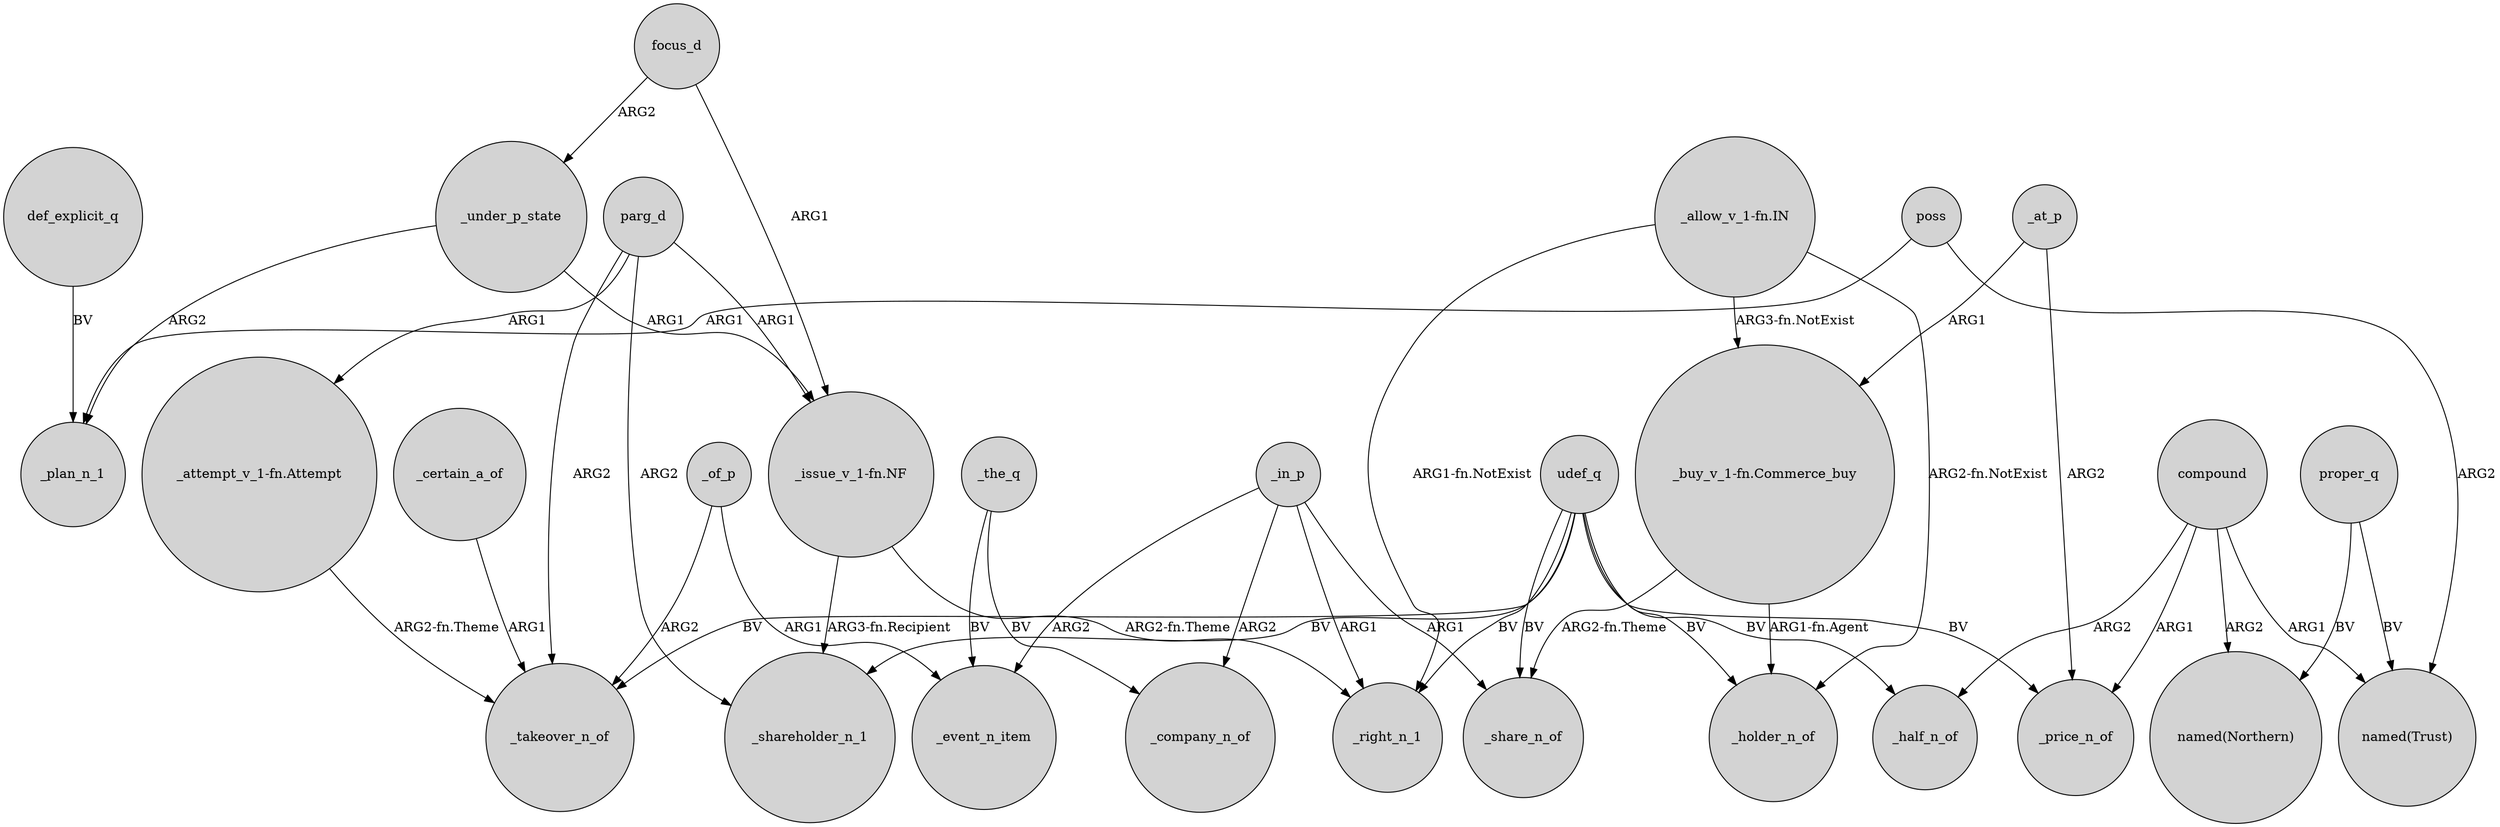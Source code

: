 digraph {
	node [shape=circle style=filled]
	poss -> _plan_n_1 [label=ARG1]
	udef_q -> _price_n_of [label=BV]
	_under_p_state -> _plan_n_1 [label=ARG2]
	"_attempt_v_1-fn.Attempt" -> _takeover_n_of [label="ARG2-fn.Theme"]
	udef_q -> _takeover_n_of [label=BV]
	parg_d -> _shareholder_n_1 [label=ARG2]
	_at_p -> "_buy_v_1-fn.Commerce_buy" [label=ARG1]
	"_issue_v_1-fn.NF" -> _right_n_1 [label="ARG2-fn.Theme"]
	_in_p -> _event_n_item [label=ARG2]
	def_explicit_q -> _plan_n_1 [label=BV]
	"_buy_v_1-fn.Commerce_buy" -> _share_n_of [label="ARG2-fn.Theme"]
	compound -> "named(Trust)" [label=ARG1]
	_under_p_state -> "_issue_v_1-fn.NF" [label=ARG1]
	parg_d -> "_attempt_v_1-fn.Attempt" [label=ARG1]
	udef_q -> _half_n_of [label=BV]
	udef_q -> _shareholder_n_1 [label=BV]
	_in_p -> _right_n_1 [label=ARG1]
	_certain_a_of -> _takeover_n_of [label=ARG1]
	_the_q -> _company_n_of [label=BV]
	_of_p -> _event_n_item [label=ARG1]
	_in_p -> _company_n_of [label=ARG2]
	parg_d -> "_issue_v_1-fn.NF" [label=ARG1]
	proper_q -> "named(Trust)" [label=BV]
	udef_q -> _right_n_1 [label=BV]
	"_buy_v_1-fn.Commerce_buy" -> _holder_n_of [label="ARG1-fn.Agent"]
	compound -> "named(Northern)" [label=ARG2]
	udef_q -> _holder_n_of [label=BV]
	parg_d -> _takeover_n_of [label=ARG2]
	udef_q -> _share_n_of [label=BV]
	_of_p -> _takeover_n_of [label=ARG2]
	_in_p -> _share_n_of [label=ARG1]
	"_allow_v_1-fn.IN" -> "_buy_v_1-fn.Commerce_buy" [label="ARG3-fn.NotExist"]
	"_issue_v_1-fn.NF" -> _shareholder_n_1 [label="ARG3-fn.Recipient"]
	compound -> _price_n_of [label=ARG1]
	compound -> _half_n_of [label=ARG2]
	_at_p -> _price_n_of [label=ARG2]
	poss -> "named(Trust)" [label=ARG2]
	focus_d -> _under_p_state [label=ARG2]
	"_allow_v_1-fn.IN" -> _right_n_1 [label="ARG1-fn.NotExist"]
	proper_q -> "named(Northern)" [label=BV]
	"_allow_v_1-fn.IN" -> _holder_n_of [label="ARG2-fn.NotExist"]
	focus_d -> "_issue_v_1-fn.NF" [label=ARG1]
	_the_q -> _event_n_item [label=BV]
}
